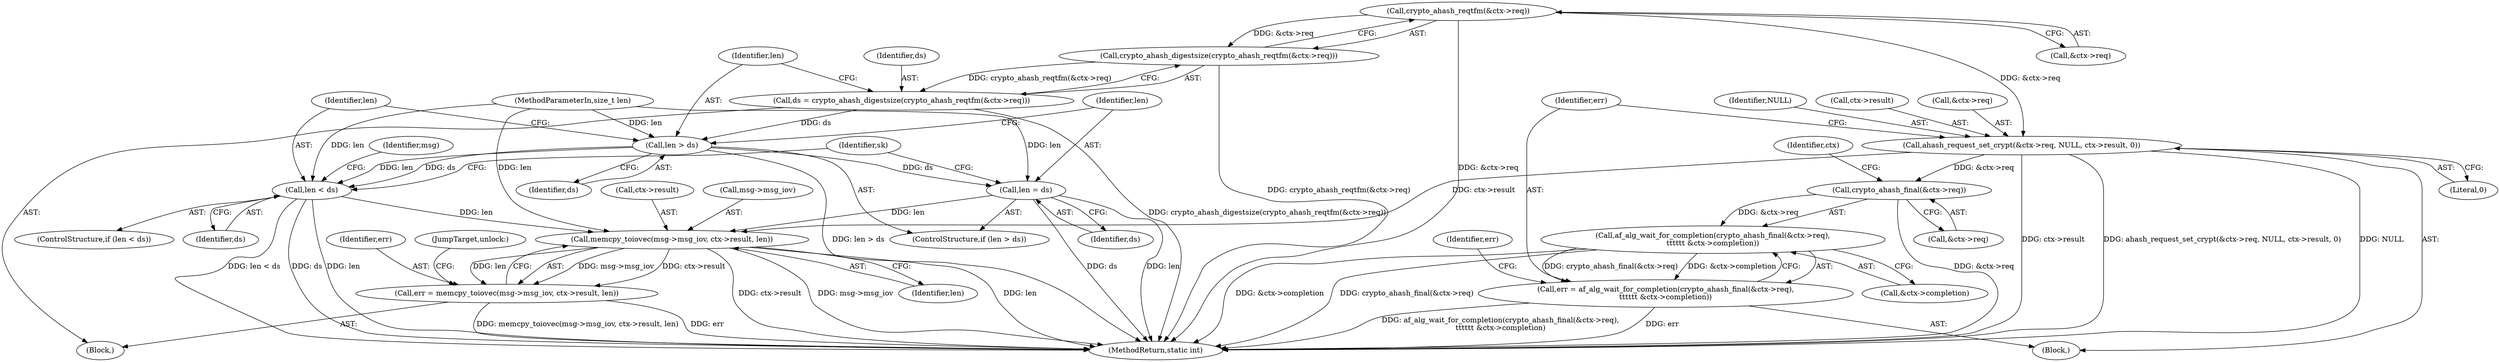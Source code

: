 digraph "0_linux_f3d3342602f8bcbf37d7c46641cb9bca7618eb1c@API" {
"1000128" [label="(Call,crypto_ahash_reqtfm(&ctx->req))"];
"1000127" [label="(Call,crypto_ahash_digestsize(crypto_ahash_reqtfm(&ctx->req)))"];
"1000125" [label="(Call,ds = crypto_ahash_digestsize(crypto_ahash_reqtfm(&ctx->req)))"];
"1000135" [label="(Call,len > ds)"];
"1000138" [label="(Call,len = ds)"];
"1000190" [label="(Call,memcpy_toiovec(msg->msg_iov, ctx->result, len))"];
"1000188" [label="(Call,err = memcpy_toiovec(msg->msg_iov, ctx->result, len))"];
"1000143" [label="(Call,len < ds)"];
"1000163" [label="(Call,ahash_request_set_crypt(&ctx->req, NULL, ctx->result, 0))"];
"1000176" [label="(Call,crypto_ahash_final(&ctx->req))"];
"1000175" [label="(Call,af_alg_wait_for_completion(crypto_ahash_final(&ctx->req),\n\t\t\t\t\t\t &ctx->completion))"];
"1000173" [label="(Call,err = af_alg_wait_for_completion(crypto_ahash_final(&ctx->req),\n\t\t\t\t\t\t &ctx->completion))"];
"1000157" [label="(Block,)"];
"1000190" [label="(Call,memcpy_toiovec(msg->msg_iov, ctx->result, len))"];
"1000127" [label="(Call,crypto_ahash_digestsize(crypto_ahash_reqtfm(&ctx->req)))"];
"1000188" [label="(Call,err = memcpy_toiovec(msg->msg_iov, ctx->result, len))"];
"1000136" [label="(Identifier,len)"];
"1000174" [label="(Identifier,err)"];
"1000144" [label="(Identifier,len)"];
"1000148" [label="(Identifier,msg)"];
"1000129" [label="(Call,&ctx->req)"];
"1000183" [label="(Identifier,ctx)"];
"1000126" [label="(Identifier,ds)"];
"1000138" [label="(Call,len = ds)"];
"1000125" [label="(Call,ds = crypto_ahash_digestsize(crypto_ahash_reqtfm(&ctx->req)))"];
"1000194" [label="(Call,ctx->result)"];
"1000142" [label="(ControlStructure,if (len < ds))"];
"1000186" [label="(Identifier,err)"];
"1000169" [label="(Call,ctx->result)"];
"1000181" [label="(Call,&ctx->completion)"];
"1000152" [label="(Identifier,sk)"];
"1000137" [label="(Identifier,ds)"];
"1000134" [label="(ControlStructure,if (len > ds))"];
"1000202" [label="(MethodReturn,static int)"];
"1000189" [label="(Identifier,err)"];
"1000140" [label="(Identifier,ds)"];
"1000128" [label="(Call,crypto_ahash_reqtfm(&ctx->req))"];
"1000135" [label="(Call,len > ds)"];
"1000176" [label="(Call,crypto_ahash_final(&ctx->req))"];
"1000172" [label="(Literal,0)"];
"1000104" [label="(MethodParameterIn,size_t len)"];
"1000164" [label="(Call,&ctx->req)"];
"1000173" [label="(Call,err = af_alg_wait_for_completion(crypto_ahash_final(&ctx->req),\n\t\t\t\t\t\t &ctx->completion))"];
"1000163" [label="(Call,ahash_request_set_crypt(&ctx->req, NULL, ctx->result, 0))"];
"1000143" [label="(Call,len < ds)"];
"1000139" [label="(Identifier,len)"];
"1000106" [label="(Block,)"];
"1000198" [label="(JumpTarget,unlock:)"];
"1000145" [label="(Identifier,ds)"];
"1000191" [label="(Call,msg->msg_iov)"];
"1000177" [label="(Call,&ctx->req)"];
"1000175" [label="(Call,af_alg_wait_for_completion(crypto_ahash_final(&ctx->req),\n\t\t\t\t\t\t &ctx->completion))"];
"1000197" [label="(Identifier,len)"];
"1000168" [label="(Identifier,NULL)"];
"1000128" -> "1000127"  [label="AST: "];
"1000128" -> "1000129"  [label="CFG: "];
"1000129" -> "1000128"  [label="AST: "];
"1000127" -> "1000128"  [label="CFG: "];
"1000128" -> "1000202"  [label="DDG: &ctx->req"];
"1000128" -> "1000127"  [label="DDG: &ctx->req"];
"1000128" -> "1000163"  [label="DDG: &ctx->req"];
"1000127" -> "1000125"  [label="AST: "];
"1000125" -> "1000127"  [label="CFG: "];
"1000127" -> "1000202"  [label="DDG: crypto_ahash_reqtfm(&ctx->req)"];
"1000127" -> "1000125"  [label="DDG: crypto_ahash_reqtfm(&ctx->req)"];
"1000125" -> "1000106"  [label="AST: "];
"1000126" -> "1000125"  [label="AST: "];
"1000136" -> "1000125"  [label="CFG: "];
"1000125" -> "1000202"  [label="DDG: crypto_ahash_digestsize(crypto_ahash_reqtfm(&ctx->req))"];
"1000125" -> "1000135"  [label="DDG: ds"];
"1000135" -> "1000134"  [label="AST: "];
"1000135" -> "1000137"  [label="CFG: "];
"1000136" -> "1000135"  [label="AST: "];
"1000137" -> "1000135"  [label="AST: "];
"1000139" -> "1000135"  [label="CFG: "];
"1000144" -> "1000135"  [label="CFG: "];
"1000135" -> "1000202"  [label="DDG: len > ds"];
"1000104" -> "1000135"  [label="DDG: len"];
"1000135" -> "1000138"  [label="DDG: ds"];
"1000135" -> "1000143"  [label="DDG: len"];
"1000135" -> "1000143"  [label="DDG: ds"];
"1000138" -> "1000134"  [label="AST: "];
"1000138" -> "1000140"  [label="CFG: "];
"1000139" -> "1000138"  [label="AST: "];
"1000140" -> "1000138"  [label="AST: "];
"1000152" -> "1000138"  [label="CFG: "];
"1000138" -> "1000202"  [label="DDG: len"];
"1000138" -> "1000202"  [label="DDG: ds"];
"1000104" -> "1000138"  [label="DDG: len"];
"1000138" -> "1000190"  [label="DDG: len"];
"1000190" -> "1000188"  [label="AST: "];
"1000190" -> "1000197"  [label="CFG: "];
"1000191" -> "1000190"  [label="AST: "];
"1000194" -> "1000190"  [label="AST: "];
"1000197" -> "1000190"  [label="AST: "];
"1000188" -> "1000190"  [label="CFG: "];
"1000190" -> "1000202"  [label="DDG: ctx->result"];
"1000190" -> "1000202"  [label="DDG: msg->msg_iov"];
"1000190" -> "1000202"  [label="DDG: len"];
"1000190" -> "1000188"  [label="DDG: msg->msg_iov"];
"1000190" -> "1000188"  [label="DDG: ctx->result"];
"1000190" -> "1000188"  [label="DDG: len"];
"1000163" -> "1000190"  [label="DDG: ctx->result"];
"1000143" -> "1000190"  [label="DDG: len"];
"1000104" -> "1000190"  [label="DDG: len"];
"1000188" -> "1000106"  [label="AST: "];
"1000189" -> "1000188"  [label="AST: "];
"1000198" -> "1000188"  [label="CFG: "];
"1000188" -> "1000202"  [label="DDG: memcpy_toiovec(msg->msg_iov, ctx->result, len)"];
"1000188" -> "1000202"  [label="DDG: err"];
"1000143" -> "1000142"  [label="AST: "];
"1000143" -> "1000145"  [label="CFG: "];
"1000144" -> "1000143"  [label="AST: "];
"1000145" -> "1000143"  [label="AST: "];
"1000148" -> "1000143"  [label="CFG: "];
"1000152" -> "1000143"  [label="CFG: "];
"1000143" -> "1000202"  [label="DDG: len"];
"1000143" -> "1000202"  [label="DDG: len < ds"];
"1000143" -> "1000202"  [label="DDG: ds"];
"1000104" -> "1000143"  [label="DDG: len"];
"1000163" -> "1000157"  [label="AST: "];
"1000163" -> "1000172"  [label="CFG: "];
"1000164" -> "1000163"  [label="AST: "];
"1000168" -> "1000163"  [label="AST: "];
"1000169" -> "1000163"  [label="AST: "];
"1000172" -> "1000163"  [label="AST: "];
"1000174" -> "1000163"  [label="CFG: "];
"1000163" -> "1000202"  [label="DDG: NULL"];
"1000163" -> "1000202"  [label="DDG: ctx->result"];
"1000163" -> "1000202"  [label="DDG: ahash_request_set_crypt(&ctx->req, NULL, ctx->result, 0)"];
"1000163" -> "1000176"  [label="DDG: &ctx->req"];
"1000176" -> "1000175"  [label="AST: "];
"1000176" -> "1000177"  [label="CFG: "];
"1000177" -> "1000176"  [label="AST: "];
"1000183" -> "1000176"  [label="CFG: "];
"1000176" -> "1000202"  [label="DDG: &ctx->req"];
"1000176" -> "1000175"  [label="DDG: &ctx->req"];
"1000175" -> "1000173"  [label="AST: "];
"1000175" -> "1000181"  [label="CFG: "];
"1000181" -> "1000175"  [label="AST: "];
"1000173" -> "1000175"  [label="CFG: "];
"1000175" -> "1000202"  [label="DDG: &ctx->completion"];
"1000175" -> "1000202"  [label="DDG: crypto_ahash_final(&ctx->req)"];
"1000175" -> "1000173"  [label="DDG: crypto_ahash_final(&ctx->req)"];
"1000175" -> "1000173"  [label="DDG: &ctx->completion"];
"1000173" -> "1000157"  [label="AST: "];
"1000174" -> "1000173"  [label="AST: "];
"1000186" -> "1000173"  [label="CFG: "];
"1000173" -> "1000202"  [label="DDG: err"];
"1000173" -> "1000202"  [label="DDG: af_alg_wait_for_completion(crypto_ahash_final(&ctx->req),\n\t\t\t\t\t\t &ctx->completion)"];
}
